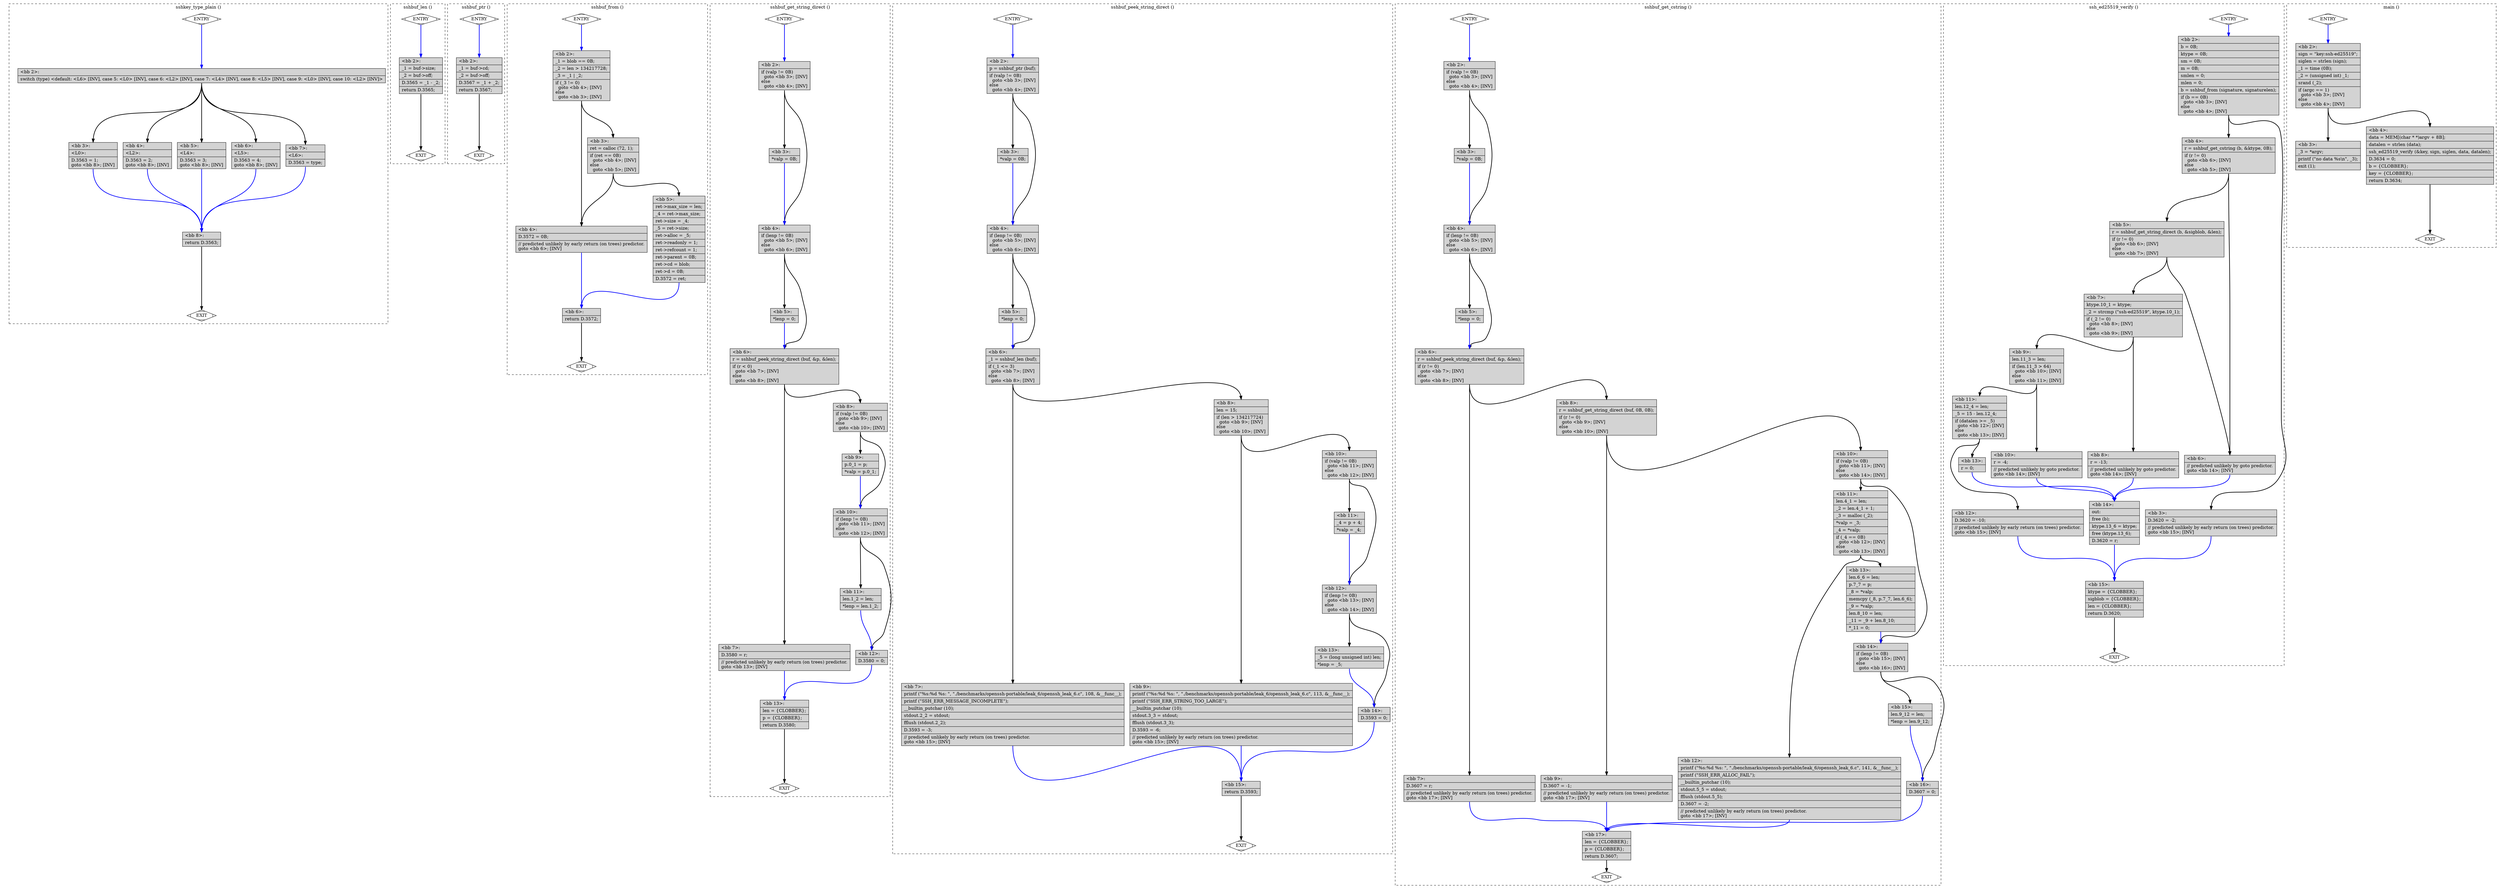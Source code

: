 digraph "test.o-openssh_leak_6.c.015t.cfg" {
overlap=false;
subgraph "cluster_sshkey_type_plain" {
	style="dashed";
	color="black";
	label="sshkey_type_plain ()";
	fn_22_basic_block_0 [shape=Mdiamond,style=filled,fillcolor=white,label="ENTRY"];

	fn_22_basic_block_1 [shape=Mdiamond,style=filled,fillcolor=white,label="EXIT"];

	fn_22_basic_block_2 [shape=record,style=filled,fillcolor=lightgrey,label="{\<bb\ 2\>:\l\
|switch\ (type)\ \<default:\ \<L6\>\ [INV],\ case\ 5:\ \<L0\>\ [INV],\ case\ 6:\ \<L2\>\ [INV],\ case\ 7:\ \<L4\>\ [INV],\ case\ 8:\ \<L5\>\ [INV],\ case\ 9:\ \<L0\>\ [INV],\ case\ 10:\ \<L2\>\ [INV]\>\l\
}"];

	fn_22_basic_block_3 [shape=record,style=filled,fillcolor=lightgrey,label="{\<bb\ 3\>:\l\
|\<L0\>:\l\
|D.3563\ =\ 1;\l\
goto\ \<bb\ 8\>;\ [INV]\l\
}"];

	fn_22_basic_block_4 [shape=record,style=filled,fillcolor=lightgrey,label="{\<bb\ 4\>:\l\
|\<L2\>:\l\
|D.3563\ =\ 2;\l\
goto\ \<bb\ 8\>;\ [INV]\l\
}"];

	fn_22_basic_block_5 [shape=record,style=filled,fillcolor=lightgrey,label="{\<bb\ 5\>:\l\
|\<L4\>:\l\
|D.3563\ =\ 3;\l\
goto\ \<bb\ 8\>;\ [INV]\l\
}"];

	fn_22_basic_block_6 [shape=record,style=filled,fillcolor=lightgrey,label="{\<bb\ 6\>:\l\
|\<L5\>:\l\
|D.3563\ =\ 4;\l\
goto\ \<bb\ 8\>;\ [INV]\l\
}"];

	fn_22_basic_block_7 [shape=record,style=filled,fillcolor=lightgrey,label="{\<bb\ 7\>:\l\
|\<L6\>:\l\
|D.3563\ =\ type;\l\
}"];

	fn_22_basic_block_8 [shape=record,style=filled,fillcolor=lightgrey,label="{\<bb\ 8\>:\l\
|return\ D.3563;\l\
}"];

	fn_22_basic_block_0:s -> fn_22_basic_block_2:n [style="solid,bold",color=blue,weight=100,constraint=true];
	fn_22_basic_block_2:s -> fn_22_basic_block_7:n [style="solid,bold",color=black,weight=10,constraint=true];
	fn_22_basic_block_2:s -> fn_22_basic_block_3:n [style="solid,bold",color=black,weight=10,constraint=true];
	fn_22_basic_block_2:s -> fn_22_basic_block_4:n [style="solid,bold",color=black,weight=10,constraint=true];
	fn_22_basic_block_2:s -> fn_22_basic_block_5:n [style="solid,bold",color=black,weight=10,constraint=true];
	fn_22_basic_block_2:s -> fn_22_basic_block_6:n [style="solid,bold",color=black,weight=10,constraint=true];
	fn_22_basic_block_3:s -> fn_22_basic_block_8:n [style="solid,bold",color=blue,weight=100,constraint=true];
	fn_22_basic_block_4:s -> fn_22_basic_block_8:n [style="solid,bold",color=blue,weight=100,constraint=true];
	fn_22_basic_block_5:s -> fn_22_basic_block_8:n [style="solid,bold",color=blue,weight=100,constraint=true];
	fn_22_basic_block_6:s -> fn_22_basic_block_8:n [style="solid,bold",color=blue,weight=100,constraint=true];
	fn_22_basic_block_7:s -> fn_22_basic_block_8:n [style="solid,bold",color=blue,weight=100,constraint=true];
	fn_22_basic_block_8:s -> fn_22_basic_block_1:n [style="solid,bold",color=black,weight=10,constraint=true];
	fn_22_basic_block_0:s -> fn_22_basic_block_1:n [style="invis",constraint=true];
}
subgraph "cluster_sshbuf_len" {
	style="dashed";
	color="black";
	label="sshbuf_len ()";
	fn_23_basic_block_0 [shape=Mdiamond,style=filled,fillcolor=white,label="ENTRY"];

	fn_23_basic_block_1 [shape=Mdiamond,style=filled,fillcolor=white,label="EXIT"];

	fn_23_basic_block_2 [shape=record,style=filled,fillcolor=lightgrey,label="{\<bb\ 2\>:\l\
|_1\ =\ buf-\>size;\l\
|_2\ =\ buf-\>off;\l\
|D.3565\ =\ _1\ -\ _2;\l\
|return\ D.3565;\l\
}"];

	fn_23_basic_block_0:s -> fn_23_basic_block_2:n [style="solid,bold",color=blue,weight=100,constraint=true];
	fn_23_basic_block_2:s -> fn_23_basic_block_1:n [style="solid,bold",color=black,weight=10,constraint=true];
	fn_23_basic_block_0:s -> fn_23_basic_block_1:n [style="invis",constraint=true];
}
subgraph "cluster_sshbuf_ptr" {
	style="dashed";
	color="black";
	label="sshbuf_ptr ()";
	fn_24_basic_block_0 [shape=Mdiamond,style=filled,fillcolor=white,label="ENTRY"];

	fn_24_basic_block_1 [shape=Mdiamond,style=filled,fillcolor=white,label="EXIT"];

	fn_24_basic_block_2 [shape=record,style=filled,fillcolor=lightgrey,label="{\<bb\ 2\>:\l\
|_1\ =\ buf-\>cd;\l\
|_2\ =\ buf-\>off;\l\
|D.3567\ =\ _1\ +\ _2;\l\
|return\ D.3567;\l\
}"];

	fn_24_basic_block_0:s -> fn_24_basic_block_2:n [style="solid,bold",color=blue,weight=100,constraint=true];
	fn_24_basic_block_2:s -> fn_24_basic_block_1:n [style="solid,bold",color=black,weight=10,constraint=true];
	fn_24_basic_block_0:s -> fn_24_basic_block_1:n [style="invis",constraint=true];
}
subgraph "cluster_sshbuf_from" {
	style="dashed";
	color="black";
	label="sshbuf_from ()";
	fn_25_basic_block_0 [shape=Mdiamond,style=filled,fillcolor=white,label="ENTRY"];

	fn_25_basic_block_1 [shape=Mdiamond,style=filled,fillcolor=white,label="EXIT"];

	fn_25_basic_block_2 [shape=record,style=filled,fillcolor=lightgrey,label="{\<bb\ 2\>:\l\
|_1\ =\ blob\ ==\ 0B;\l\
|_2\ =\ len\ \>\ 134217728;\l\
|_3\ =\ _1\ \|\ _2;\l\
|if\ (_3\ !=\ 0)\l\
\ \ goto\ \<bb\ 4\>;\ [INV]\l\
else\l\
\ \ goto\ \<bb\ 3\>;\ [INV]\l\
}"];

	fn_25_basic_block_3 [shape=record,style=filled,fillcolor=lightgrey,label="{\<bb\ 3\>:\l\
|ret\ =\ calloc\ (72,\ 1);\l\
|if\ (ret\ ==\ 0B)\l\
\ \ goto\ \<bb\ 4\>;\ [INV]\l\
else\l\
\ \ goto\ \<bb\ 5\>;\ [INV]\l\
}"];

	fn_25_basic_block_4 [shape=record,style=filled,fillcolor=lightgrey,label="{\<bb\ 4\>:\l\
|D.3572\ =\ 0B;\l\
|//\ predicted\ unlikely\ by\ early\ return\ (on\ trees)\ predictor.\l\
goto\ \<bb\ 6\>;\ [INV]\l\
}"];

	fn_25_basic_block_5 [shape=record,style=filled,fillcolor=lightgrey,label="{\<bb\ 5\>:\l\
|ret-\>max_size\ =\ len;\l\
|_4\ =\ ret-\>max_size;\l\
|ret-\>size\ =\ _4;\l\
|_5\ =\ ret-\>size;\l\
|ret-\>alloc\ =\ _5;\l\
|ret-\>readonly\ =\ 1;\l\
|ret-\>refcount\ =\ 1;\l\
|ret-\>parent\ =\ 0B;\l\
|ret-\>cd\ =\ blob;\l\
|ret-\>d\ =\ 0B;\l\
|D.3572\ =\ ret;\l\
}"];

	fn_25_basic_block_6 [shape=record,style=filled,fillcolor=lightgrey,label="{\<bb\ 6\>:\l\
|return\ D.3572;\l\
}"];

	fn_25_basic_block_0:s -> fn_25_basic_block_2:n [style="solid,bold",color=blue,weight=100,constraint=true];
	fn_25_basic_block_2:s -> fn_25_basic_block_4:n [style="solid,bold",color=black,weight=10,constraint=true];
	fn_25_basic_block_2:s -> fn_25_basic_block_3:n [style="solid,bold",color=black,weight=10,constraint=true];
	fn_25_basic_block_3:s -> fn_25_basic_block_4:n [style="solid,bold",color=black,weight=10,constraint=true];
	fn_25_basic_block_3:s -> fn_25_basic_block_5:n [style="solid,bold",color=black,weight=10,constraint=true];
	fn_25_basic_block_4:s -> fn_25_basic_block_6:n [style="solid,bold",color=blue,weight=100,constraint=true];
	fn_25_basic_block_5:s -> fn_25_basic_block_6:n [style="solid,bold",color=blue,weight=100,constraint=true];
	fn_25_basic_block_6:s -> fn_25_basic_block_1:n [style="solid,bold",color=black,weight=10,constraint=true];
	fn_25_basic_block_0:s -> fn_25_basic_block_1:n [style="invis",constraint=true];
}
subgraph "cluster_sshbuf_get_string_direct" {
	style="dashed";
	color="black";
	label="sshbuf_get_string_direct ()";
	fn_26_basic_block_0 [shape=Mdiamond,style=filled,fillcolor=white,label="ENTRY"];

	fn_26_basic_block_1 [shape=Mdiamond,style=filled,fillcolor=white,label="EXIT"];

	fn_26_basic_block_2 [shape=record,style=filled,fillcolor=lightgrey,label="{\<bb\ 2\>:\l\
|if\ (valp\ !=\ 0B)\l\
\ \ goto\ \<bb\ 3\>;\ [INV]\l\
else\l\
\ \ goto\ \<bb\ 4\>;\ [INV]\l\
}"];

	fn_26_basic_block_3 [shape=record,style=filled,fillcolor=lightgrey,label="{\<bb\ 3\>:\l\
|*valp\ =\ 0B;\l\
}"];

	fn_26_basic_block_4 [shape=record,style=filled,fillcolor=lightgrey,label="{\<bb\ 4\>:\l\
|if\ (lenp\ !=\ 0B)\l\
\ \ goto\ \<bb\ 5\>;\ [INV]\l\
else\l\
\ \ goto\ \<bb\ 6\>;\ [INV]\l\
}"];

	fn_26_basic_block_5 [shape=record,style=filled,fillcolor=lightgrey,label="{\<bb\ 5\>:\l\
|*lenp\ =\ 0;\l\
}"];

	fn_26_basic_block_6 [shape=record,style=filled,fillcolor=lightgrey,label="{\<bb\ 6\>:\l\
|r\ =\ sshbuf_peek_string_direct\ (buf,\ &p,\ &len);\l\
|if\ (r\ \<\ 0)\l\
\ \ goto\ \<bb\ 7\>;\ [INV]\l\
else\l\
\ \ goto\ \<bb\ 8\>;\ [INV]\l\
}"];

	fn_26_basic_block_7 [shape=record,style=filled,fillcolor=lightgrey,label="{\<bb\ 7\>:\l\
|D.3580\ =\ r;\l\
|//\ predicted\ unlikely\ by\ early\ return\ (on\ trees)\ predictor.\l\
goto\ \<bb\ 13\>;\ [INV]\l\
}"];

	fn_26_basic_block_8 [shape=record,style=filled,fillcolor=lightgrey,label="{\<bb\ 8\>:\l\
|if\ (valp\ !=\ 0B)\l\
\ \ goto\ \<bb\ 9\>;\ [INV]\l\
else\l\
\ \ goto\ \<bb\ 10\>;\ [INV]\l\
}"];

	fn_26_basic_block_9 [shape=record,style=filled,fillcolor=lightgrey,label="{\<bb\ 9\>:\l\
|p.0_1\ =\ p;\l\
|*valp\ =\ p.0_1;\l\
}"];

	fn_26_basic_block_10 [shape=record,style=filled,fillcolor=lightgrey,label="{\<bb\ 10\>:\l\
|if\ (lenp\ !=\ 0B)\l\
\ \ goto\ \<bb\ 11\>;\ [INV]\l\
else\l\
\ \ goto\ \<bb\ 12\>;\ [INV]\l\
}"];

	fn_26_basic_block_11 [shape=record,style=filled,fillcolor=lightgrey,label="{\<bb\ 11\>:\l\
|len.1_2\ =\ len;\l\
|*lenp\ =\ len.1_2;\l\
}"];

	fn_26_basic_block_12 [shape=record,style=filled,fillcolor=lightgrey,label="{\<bb\ 12\>:\l\
|D.3580\ =\ 0;\l\
}"];

	fn_26_basic_block_13 [shape=record,style=filled,fillcolor=lightgrey,label="{\<bb\ 13\>:\l\
|len\ =\ \{CLOBBER\};\l\
|p\ =\ \{CLOBBER\};\l\
|return\ D.3580;\l\
}"];

	fn_26_basic_block_0:s -> fn_26_basic_block_2:n [style="solid,bold",color=blue,weight=100,constraint=true];
	fn_26_basic_block_2:s -> fn_26_basic_block_3:n [style="solid,bold",color=black,weight=10,constraint=true];
	fn_26_basic_block_2:s -> fn_26_basic_block_4:n [style="solid,bold",color=black,weight=10,constraint=true];
	fn_26_basic_block_3:s -> fn_26_basic_block_4:n [style="solid,bold",color=blue,weight=100,constraint=true];
	fn_26_basic_block_4:s -> fn_26_basic_block_5:n [style="solid,bold",color=black,weight=10,constraint=true];
	fn_26_basic_block_4:s -> fn_26_basic_block_6:n [style="solid,bold",color=black,weight=10,constraint=true];
	fn_26_basic_block_5:s -> fn_26_basic_block_6:n [style="solid,bold",color=blue,weight=100,constraint=true];
	fn_26_basic_block_6:s -> fn_26_basic_block_7:n [style="solid,bold",color=black,weight=10,constraint=true];
	fn_26_basic_block_6:s -> fn_26_basic_block_8:n [style="solid,bold",color=black,weight=10,constraint=true];
	fn_26_basic_block_7:s -> fn_26_basic_block_13:n [style="solid,bold",color=blue,weight=100,constraint=true];
	fn_26_basic_block_8:s -> fn_26_basic_block_9:n [style="solid,bold",color=black,weight=10,constraint=true];
	fn_26_basic_block_8:s -> fn_26_basic_block_10:n [style="solid,bold",color=black,weight=10,constraint=true];
	fn_26_basic_block_9:s -> fn_26_basic_block_10:n [style="solid,bold",color=blue,weight=100,constraint=true];
	fn_26_basic_block_10:s -> fn_26_basic_block_11:n [style="solid,bold",color=black,weight=10,constraint=true];
	fn_26_basic_block_10:s -> fn_26_basic_block_12:n [style="solid,bold",color=black,weight=10,constraint=true];
	fn_26_basic_block_11:s -> fn_26_basic_block_12:n [style="solid,bold",color=blue,weight=100,constraint=true];
	fn_26_basic_block_12:s -> fn_26_basic_block_13:n [style="solid,bold",color=blue,weight=100,constraint=true];
	fn_26_basic_block_13:s -> fn_26_basic_block_1:n [style="solid,bold",color=black,weight=10,constraint=true];
	fn_26_basic_block_0:s -> fn_26_basic_block_1:n [style="invis",constraint=true];
}
subgraph "cluster_sshbuf_peek_string_direct" {
	style="dashed";
	color="black";
	label="sshbuf_peek_string_direct ()";
	fn_27_basic_block_0 [shape=Mdiamond,style=filled,fillcolor=white,label="ENTRY"];

	fn_27_basic_block_1 [shape=Mdiamond,style=filled,fillcolor=white,label="EXIT"];

	fn_27_basic_block_2 [shape=record,style=filled,fillcolor=lightgrey,label="{\<bb\ 2\>:\l\
|p\ =\ sshbuf_ptr\ (buf);\l\
|if\ (valp\ !=\ 0B)\l\
\ \ goto\ \<bb\ 3\>;\ [INV]\l\
else\l\
\ \ goto\ \<bb\ 4\>;\ [INV]\l\
}"];

	fn_27_basic_block_3 [shape=record,style=filled,fillcolor=lightgrey,label="{\<bb\ 3\>:\l\
|*valp\ =\ 0B;\l\
}"];

	fn_27_basic_block_4 [shape=record,style=filled,fillcolor=lightgrey,label="{\<bb\ 4\>:\l\
|if\ (lenp\ !=\ 0B)\l\
\ \ goto\ \<bb\ 5\>;\ [INV]\l\
else\l\
\ \ goto\ \<bb\ 6\>;\ [INV]\l\
}"];

	fn_27_basic_block_5 [shape=record,style=filled,fillcolor=lightgrey,label="{\<bb\ 5\>:\l\
|*lenp\ =\ 0;\l\
}"];

	fn_27_basic_block_6 [shape=record,style=filled,fillcolor=lightgrey,label="{\<bb\ 6\>:\l\
|_1\ =\ sshbuf_len\ (buf);\l\
|if\ (_1\ \<=\ 3)\l\
\ \ goto\ \<bb\ 7\>;\ [INV]\l\
else\l\
\ \ goto\ \<bb\ 8\>;\ [INV]\l\
}"];

	fn_27_basic_block_7 [shape=record,style=filled,fillcolor=lightgrey,label="{\<bb\ 7\>:\l\
|printf\ (\"%s:%d\ %s:\ \",\ \"./benchmarks/openssh-portable/leak_6/openssh_leak_6.c\",\ 108,\ &__func__);\l\
|printf\ (\"SSH_ERR_MESSAGE_INCOMPLETE\");\l\
|__builtin_putchar\ (10);\l\
|stdout.2_2\ =\ stdout;\l\
|fflush\ (stdout.2_2);\l\
|D.3593\ =\ -3;\l\
|//\ predicted\ unlikely\ by\ early\ return\ (on\ trees)\ predictor.\l\
goto\ \<bb\ 15\>;\ [INV]\l\
}"];

	fn_27_basic_block_8 [shape=record,style=filled,fillcolor=lightgrey,label="{\<bb\ 8\>:\l\
|len\ =\ 15;\l\
|if\ (len\ \>\ 134217724)\l\
\ \ goto\ \<bb\ 9\>;\ [INV]\l\
else\l\
\ \ goto\ \<bb\ 10\>;\ [INV]\l\
}"];

	fn_27_basic_block_9 [shape=record,style=filled,fillcolor=lightgrey,label="{\<bb\ 9\>:\l\
|printf\ (\"%s:%d\ %s:\ \",\ \"./benchmarks/openssh-portable/leak_6/openssh_leak_6.c\",\ 113,\ &__func__);\l\
|printf\ (\"SSH_ERR_STRING_TOO_LARGE\");\l\
|__builtin_putchar\ (10);\l\
|stdout.3_3\ =\ stdout;\l\
|fflush\ (stdout.3_3);\l\
|D.3593\ =\ -6;\l\
|//\ predicted\ unlikely\ by\ early\ return\ (on\ trees)\ predictor.\l\
goto\ \<bb\ 15\>;\ [INV]\l\
}"];

	fn_27_basic_block_10 [shape=record,style=filled,fillcolor=lightgrey,label="{\<bb\ 10\>:\l\
|if\ (valp\ !=\ 0B)\l\
\ \ goto\ \<bb\ 11\>;\ [INV]\l\
else\l\
\ \ goto\ \<bb\ 12\>;\ [INV]\l\
}"];

	fn_27_basic_block_11 [shape=record,style=filled,fillcolor=lightgrey,label="{\<bb\ 11\>:\l\
|_4\ =\ p\ +\ 4;\l\
|*valp\ =\ _4;\l\
}"];

	fn_27_basic_block_12 [shape=record,style=filled,fillcolor=lightgrey,label="{\<bb\ 12\>:\l\
|if\ (lenp\ !=\ 0B)\l\
\ \ goto\ \<bb\ 13\>;\ [INV]\l\
else\l\
\ \ goto\ \<bb\ 14\>;\ [INV]\l\
}"];

	fn_27_basic_block_13 [shape=record,style=filled,fillcolor=lightgrey,label="{\<bb\ 13\>:\l\
|_5\ =\ (long\ unsigned\ int)\ len;\l\
|*lenp\ =\ _5;\l\
}"];

	fn_27_basic_block_14 [shape=record,style=filled,fillcolor=lightgrey,label="{\<bb\ 14\>:\l\
|D.3593\ =\ 0;\l\
}"];

	fn_27_basic_block_15 [shape=record,style=filled,fillcolor=lightgrey,label="{\<bb\ 15\>:\l\
|return\ D.3593;\l\
}"];

	fn_27_basic_block_0:s -> fn_27_basic_block_2:n [style="solid,bold",color=blue,weight=100,constraint=true];
	fn_27_basic_block_2:s -> fn_27_basic_block_3:n [style="solid,bold",color=black,weight=10,constraint=true];
	fn_27_basic_block_2:s -> fn_27_basic_block_4:n [style="solid,bold",color=black,weight=10,constraint=true];
	fn_27_basic_block_3:s -> fn_27_basic_block_4:n [style="solid,bold",color=blue,weight=100,constraint=true];
	fn_27_basic_block_4:s -> fn_27_basic_block_5:n [style="solid,bold",color=black,weight=10,constraint=true];
	fn_27_basic_block_4:s -> fn_27_basic_block_6:n [style="solid,bold",color=black,weight=10,constraint=true];
	fn_27_basic_block_5:s -> fn_27_basic_block_6:n [style="solid,bold",color=blue,weight=100,constraint=true];
	fn_27_basic_block_6:s -> fn_27_basic_block_7:n [style="solid,bold",color=black,weight=10,constraint=true];
	fn_27_basic_block_6:s -> fn_27_basic_block_8:n [style="solid,bold",color=black,weight=10,constraint=true];
	fn_27_basic_block_7:s -> fn_27_basic_block_15:n [style="solid,bold",color=blue,weight=100,constraint=true];
	fn_27_basic_block_8:s -> fn_27_basic_block_9:n [style="solid,bold",color=black,weight=10,constraint=true];
	fn_27_basic_block_8:s -> fn_27_basic_block_10:n [style="solid,bold",color=black,weight=10,constraint=true];
	fn_27_basic_block_9:s -> fn_27_basic_block_15:n [style="solid,bold",color=blue,weight=100,constraint=true];
	fn_27_basic_block_10:s -> fn_27_basic_block_11:n [style="solid,bold",color=black,weight=10,constraint=true];
	fn_27_basic_block_10:s -> fn_27_basic_block_12:n [style="solid,bold",color=black,weight=10,constraint=true];
	fn_27_basic_block_11:s -> fn_27_basic_block_12:n [style="solid,bold",color=blue,weight=100,constraint=true];
	fn_27_basic_block_12:s -> fn_27_basic_block_13:n [style="solid,bold",color=black,weight=10,constraint=true];
	fn_27_basic_block_12:s -> fn_27_basic_block_14:n [style="solid,bold",color=black,weight=10,constraint=true];
	fn_27_basic_block_13:s -> fn_27_basic_block_14:n [style="solid,bold",color=blue,weight=100,constraint=true];
	fn_27_basic_block_14:s -> fn_27_basic_block_15:n [style="solid,bold",color=blue,weight=100,constraint=true];
	fn_27_basic_block_15:s -> fn_27_basic_block_1:n [style="solid,bold",color=black,weight=10,constraint=true];
	fn_27_basic_block_0:s -> fn_27_basic_block_1:n [style="invis",constraint=true];
}
subgraph "cluster_sshbuf_get_cstring" {
	style="dashed";
	color="black";
	label="sshbuf_get_cstring ()";
	fn_28_basic_block_0 [shape=Mdiamond,style=filled,fillcolor=white,label="ENTRY"];

	fn_28_basic_block_1 [shape=Mdiamond,style=filled,fillcolor=white,label="EXIT"];

	fn_28_basic_block_2 [shape=record,style=filled,fillcolor=lightgrey,label="{\<bb\ 2\>:\l\
|if\ (valp\ !=\ 0B)\l\
\ \ goto\ \<bb\ 3\>;\ [INV]\l\
else\l\
\ \ goto\ \<bb\ 4\>;\ [INV]\l\
}"];

	fn_28_basic_block_3 [shape=record,style=filled,fillcolor=lightgrey,label="{\<bb\ 3\>:\l\
|*valp\ =\ 0B;\l\
}"];

	fn_28_basic_block_4 [shape=record,style=filled,fillcolor=lightgrey,label="{\<bb\ 4\>:\l\
|if\ (lenp\ !=\ 0B)\l\
\ \ goto\ \<bb\ 5\>;\ [INV]\l\
else\l\
\ \ goto\ \<bb\ 6\>;\ [INV]\l\
}"];

	fn_28_basic_block_5 [shape=record,style=filled,fillcolor=lightgrey,label="{\<bb\ 5\>:\l\
|*lenp\ =\ 0;\l\
}"];

	fn_28_basic_block_6 [shape=record,style=filled,fillcolor=lightgrey,label="{\<bb\ 6\>:\l\
|r\ =\ sshbuf_peek_string_direct\ (buf,\ &p,\ &len);\l\
|if\ (r\ !=\ 0)\l\
\ \ goto\ \<bb\ 7\>;\ [INV]\l\
else\l\
\ \ goto\ \<bb\ 8\>;\ [INV]\l\
}"];

	fn_28_basic_block_7 [shape=record,style=filled,fillcolor=lightgrey,label="{\<bb\ 7\>:\l\
|D.3607\ =\ r;\l\
|//\ predicted\ unlikely\ by\ early\ return\ (on\ trees)\ predictor.\l\
goto\ \<bb\ 17\>;\ [INV]\l\
}"];

	fn_28_basic_block_8 [shape=record,style=filled,fillcolor=lightgrey,label="{\<bb\ 8\>:\l\
|r\ =\ sshbuf_get_string_direct\ (buf,\ 0B,\ 0B);\l\
|if\ (r\ !=\ 0)\l\
\ \ goto\ \<bb\ 9\>;\ [INV]\l\
else\l\
\ \ goto\ \<bb\ 10\>;\ [INV]\l\
}"];

	fn_28_basic_block_9 [shape=record,style=filled,fillcolor=lightgrey,label="{\<bb\ 9\>:\l\
|D.3607\ =\ -1;\l\
|//\ predicted\ unlikely\ by\ early\ return\ (on\ trees)\ predictor.\l\
goto\ \<bb\ 17\>;\ [INV]\l\
}"];

	fn_28_basic_block_10 [shape=record,style=filled,fillcolor=lightgrey,label="{\<bb\ 10\>:\l\
|if\ (valp\ !=\ 0B)\l\
\ \ goto\ \<bb\ 11\>;\ [INV]\l\
else\l\
\ \ goto\ \<bb\ 14\>;\ [INV]\l\
}"];

	fn_28_basic_block_11 [shape=record,style=filled,fillcolor=lightgrey,label="{\<bb\ 11\>:\l\
|len.4_1\ =\ len;\l\
|_2\ =\ len.4_1\ +\ 1;\l\
|_3\ =\ malloc\ (_2);\l\
|*valp\ =\ _3;\l\
|_4\ =\ *valp;\l\
|if\ (_4\ ==\ 0B)\l\
\ \ goto\ \<bb\ 12\>;\ [INV]\l\
else\l\
\ \ goto\ \<bb\ 13\>;\ [INV]\l\
}"];

	fn_28_basic_block_12 [shape=record,style=filled,fillcolor=lightgrey,label="{\<bb\ 12\>:\l\
|printf\ (\"%s:%d\ %s:\ \",\ \"./benchmarks/openssh-portable/leak_6/openssh_leak_6.c\",\ 141,\ &__func__);\l\
|printf\ (\"SSH_ERR_ALLOC_FAIL\");\l\
|__builtin_putchar\ (10);\l\
|stdout.5_5\ =\ stdout;\l\
|fflush\ (stdout.5_5);\l\
|D.3607\ =\ -2;\l\
|//\ predicted\ unlikely\ by\ early\ return\ (on\ trees)\ predictor.\l\
goto\ \<bb\ 17\>;\ [INV]\l\
}"];

	fn_28_basic_block_13 [shape=record,style=filled,fillcolor=lightgrey,label="{\<bb\ 13\>:\l\
|len.6_6\ =\ len;\l\
|p.7_7\ =\ p;\l\
|_8\ =\ *valp;\l\
|memcpy\ (_8,\ p.7_7,\ len.6_6);\l\
|_9\ =\ *valp;\l\
|len.8_10\ =\ len;\l\
|_11\ =\ _9\ +\ len.8_10;\l\
|*_11\ =\ 0;\l\
}"];

	fn_28_basic_block_14 [shape=record,style=filled,fillcolor=lightgrey,label="{\<bb\ 14\>:\l\
|if\ (lenp\ !=\ 0B)\l\
\ \ goto\ \<bb\ 15\>;\ [INV]\l\
else\l\
\ \ goto\ \<bb\ 16\>;\ [INV]\l\
}"];

	fn_28_basic_block_15 [shape=record,style=filled,fillcolor=lightgrey,label="{\<bb\ 15\>:\l\
|len.9_12\ =\ len;\l\
|*lenp\ =\ len.9_12;\l\
}"];

	fn_28_basic_block_16 [shape=record,style=filled,fillcolor=lightgrey,label="{\<bb\ 16\>:\l\
|D.3607\ =\ 0;\l\
}"];

	fn_28_basic_block_17 [shape=record,style=filled,fillcolor=lightgrey,label="{\<bb\ 17\>:\l\
|len\ =\ \{CLOBBER\};\l\
|p\ =\ \{CLOBBER\};\l\
|return\ D.3607;\l\
}"];

	fn_28_basic_block_0:s -> fn_28_basic_block_2:n [style="solid,bold",color=blue,weight=100,constraint=true];
	fn_28_basic_block_2:s -> fn_28_basic_block_3:n [style="solid,bold",color=black,weight=10,constraint=true];
	fn_28_basic_block_2:s -> fn_28_basic_block_4:n [style="solid,bold",color=black,weight=10,constraint=true];
	fn_28_basic_block_3:s -> fn_28_basic_block_4:n [style="solid,bold",color=blue,weight=100,constraint=true];
	fn_28_basic_block_4:s -> fn_28_basic_block_5:n [style="solid,bold",color=black,weight=10,constraint=true];
	fn_28_basic_block_4:s -> fn_28_basic_block_6:n [style="solid,bold",color=black,weight=10,constraint=true];
	fn_28_basic_block_5:s -> fn_28_basic_block_6:n [style="solid,bold",color=blue,weight=100,constraint=true];
	fn_28_basic_block_6:s -> fn_28_basic_block_7:n [style="solid,bold",color=black,weight=10,constraint=true];
	fn_28_basic_block_6:s -> fn_28_basic_block_8:n [style="solid,bold",color=black,weight=10,constraint=true];
	fn_28_basic_block_7:s -> fn_28_basic_block_17:n [style="solid,bold",color=blue,weight=100,constraint=true];
	fn_28_basic_block_8:s -> fn_28_basic_block_9:n [style="solid,bold",color=black,weight=10,constraint=true];
	fn_28_basic_block_8:s -> fn_28_basic_block_10:n [style="solid,bold",color=black,weight=10,constraint=true];
	fn_28_basic_block_9:s -> fn_28_basic_block_17:n [style="solid,bold",color=blue,weight=100,constraint=true];
	fn_28_basic_block_10:s -> fn_28_basic_block_11:n [style="solid,bold",color=black,weight=10,constraint=true];
	fn_28_basic_block_10:s -> fn_28_basic_block_14:n [style="solid,bold",color=black,weight=10,constraint=true];
	fn_28_basic_block_11:s -> fn_28_basic_block_12:n [style="solid,bold",color=black,weight=10,constraint=true];
	fn_28_basic_block_11:s -> fn_28_basic_block_13:n [style="solid,bold",color=black,weight=10,constraint=true];
	fn_28_basic_block_12:s -> fn_28_basic_block_17:n [style="solid,bold",color=blue,weight=100,constraint=true];
	fn_28_basic_block_13:s -> fn_28_basic_block_14:n [style="solid,bold",color=blue,weight=100,constraint=true];
	fn_28_basic_block_14:s -> fn_28_basic_block_15:n [style="solid,bold",color=black,weight=10,constraint=true];
	fn_28_basic_block_14:s -> fn_28_basic_block_16:n [style="solid,bold",color=black,weight=10,constraint=true];
	fn_28_basic_block_15:s -> fn_28_basic_block_16:n [style="solid,bold",color=blue,weight=100,constraint=true];
	fn_28_basic_block_16:s -> fn_28_basic_block_17:n [style="solid,bold",color=blue,weight=100,constraint=true];
	fn_28_basic_block_17:s -> fn_28_basic_block_1:n [style="solid,bold",color=black,weight=10,constraint=true];
	fn_28_basic_block_0:s -> fn_28_basic_block_1:n [style="invis",constraint=true];
}
subgraph "cluster_ssh_ed25519_verify" {
	style="dashed";
	color="black";
	label="ssh_ed25519_verify ()";
	fn_29_basic_block_0 [shape=Mdiamond,style=filled,fillcolor=white,label="ENTRY"];

	fn_29_basic_block_1 [shape=Mdiamond,style=filled,fillcolor=white,label="EXIT"];

	fn_29_basic_block_2 [shape=record,style=filled,fillcolor=lightgrey,label="{\<bb\ 2\>:\l\
|b\ =\ 0B;\l\
|ktype\ =\ 0B;\l\
|sm\ =\ 0B;\l\
|m\ =\ 0B;\l\
|smlen\ =\ 0;\l\
|mlen\ =\ 0;\l\
|b\ =\ sshbuf_from\ (signature,\ signaturelen);\l\
|if\ (b\ ==\ 0B)\l\
\ \ goto\ \<bb\ 3\>;\ [INV]\l\
else\l\
\ \ goto\ \<bb\ 4\>;\ [INV]\l\
}"];

	fn_29_basic_block_3 [shape=record,style=filled,fillcolor=lightgrey,label="{\<bb\ 3\>:\l\
|D.3620\ =\ -2;\l\
|//\ predicted\ unlikely\ by\ early\ return\ (on\ trees)\ predictor.\l\
goto\ \<bb\ 15\>;\ [INV]\l\
}"];

	fn_29_basic_block_4 [shape=record,style=filled,fillcolor=lightgrey,label="{\<bb\ 4\>:\l\
|r\ =\ sshbuf_get_cstring\ (b,\ &ktype,\ 0B);\l\
|if\ (r\ !=\ 0)\l\
\ \ goto\ \<bb\ 6\>;\ [INV]\l\
else\l\
\ \ goto\ \<bb\ 5\>;\ [INV]\l\
}"];

	fn_29_basic_block_5 [shape=record,style=filled,fillcolor=lightgrey,label="{\<bb\ 5\>:\l\
|r\ =\ sshbuf_get_string_direct\ (b,\ &sigblob,\ &len);\l\
|if\ (r\ !=\ 0)\l\
\ \ goto\ \<bb\ 6\>;\ [INV]\l\
else\l\
\ \ goto\ \<bb\ 7\>;\ [INV]\l\
}"];

	fn_29_basic_block_6 [shape=record,style=filled,fillcolor=lightgrey,label="{\<bb\ 6\>:\l\
|//\ predicted\ unlikely\ by\ goto\ predictor.\l\
goto\ \<bb\ 14\>;\ [INV]\l\
}"];

	fn_29_basic_block_7 [shape=record,style=filled,fillcolor=lightgrey,label="{\<bb\ 7\>:\l\
|ktype.10_1\ =\ ktype;\l\
|_2\ =\ strcmp\ (\"ssh-ed25519\",\ ktype.10_1);\l\
|if\ (_2\ !=\ 0)\l\
\ \ goto\ \<bb\ 8\>;\ [INV]\l\
else\l\
\ \ goto\ \<bb\ 9\>;\ [INV]\l\
}"];

	fn_29_basic_block_8 [shape=record,style=filled,fillcolor=lightgrey,label="{\<bb\ 8\>:\l\
|r\ =\ -13;\l\
|//\ predicted\ unlikely\ by\ goto\ predictor.\l\
goto\ \<bb\ 14\>;\ [INV]\l\
}"];

	fn_29_basic_block_9 [shape=record,style=filled,fillcolor=lightgrey,label="{\<bb\ 9\>:\l\
|len.11_3\ =\ len;\l\
|if\ (len.11_3\ \>\ 64)\l\
\ \ goto\ \<bb\ 10\>;\ [INV]\l\
else\l\
\ \ goto\ \<bb\ 11\>;\ [INV]\l\
}"];

	fn_29_basic_block_10 [shape=record,style=filled,fillcolor=lightgrey,label="{\<bb\ 10\>:\l\
|r\ =\ -4;\l\
|//\ predicted\ unlikely\ by\ goto\ predictor.\l\
goto\ \<bb\ 14\>;\ [INV]\l\
}"];

	fn_29_basic_block_11 [shape=record,style=filled,fillcolor=lightgrey,label="{\<bb\ 11\>:\l\
|len.12_4\ =\ len;\l\
|_5\ =\ 15\ -\ len.12_4;\l\
|if\ (datalen\ \>=\ _5)\l\
\ \ goto\ \<bb\ 12\>;\ [INV]\l\
else\l\
\ \ goto\ \<bb\ 13\>;\ [INV]\l\
}"];

	fn_29_basic_block_12 [shape=record,style=filled,fillcolor=lightgrey,label="{\<bb\ 12\>:\l\
|D.3620\ =\ -10;\l\
|//\ predicted\ unlikely\ by\ early\ return\ (on\ trees)\ predictor.\l\
goto\ \<bb\ 15\>;\ [INV]\l\
}"];

	fn_29_basic_block_13 [shape=record,style=filled,fillcolor=lightgrey,label="{\<bb\ 13\>:\l\
|r\ =\ 0;\l\
}"];

	fn_29_basic_block_14 [shape=record,style=filled,fillcolor=lightgrey,label="{\<bb\ 14\>:\l\
|out:\l\
|free\ (b);\l\
|ktype.13_6\ =\ ktype;\l\
|free\ (ktype.13_6);\l\
|D.3620\ =\ r;\l\
}"];

	fn_29_basic_block_15 [shape=record,style=filled,fillcolor=lightgrey,label="{\<bb\ 15\>:\l\
|ktype\ =\ \{CLOBBER\};\l\
|sigblob\ =\ \{CLOBBER\};\l\
|len\ =\ \{CLOBBER\};\l\
|return\ D.3620;\l\
}"];

	fn_29_basic_block_0:s -> fn_29_basic_block_2:n [style="solid,bold",color=blue,weight=100,constraint=true];
	fn_29_basic_block_2:s -> fn_29_basic_block_3:n [style="solid,bold",color=black,weight=10,constraint=true];
	fn_29_basic_block_2:s -> fn_29_basic_block_4:n [style="solid,bold",color=black,weight=10,constraint=true];
	fn_29_basic_block_3:s -> fn_29_basic_block_15:n [style="solid,bold",color=blue,weight=100,constraint=true];
	fn_29_basic_block_4:s -> fn_29_basic_block_6:n [style="solid,bold",color=black,weight=10,constraint=true];
	fn_29_basic_block_4:s -> fn_29_basic_block_5:n [style="solid,bold",color=black,weight=10,constraint=true];
	fn_29_basic_block_5:s -> fn_29_basic_block_6:n [style="solid,bold",color=black,weight=10,constraint=true];
	fn_29_basic_block_5:s -> fn_29_basic_block_7:n [style="solid,bold",color=black,weight=10,constraint=true];
	fn_29_basic_block_6:s -> fn_29_basic_block_14:n [style="solid,bold",color=blue,weight=100,constraint=true];
	fn_29_basic_block_7:s -> fn_29_basic_block_8:n [style="solid,bold",color=black,weight=10,constraint=true];
	fn_29_basic_block_7:s -> fn_29_basic_block_9:n [style="solid,bold",color=black,weight=10,constraint=true];
	fn_29_basic_block_8:s -> fn_29_basic_block_14:n [style="solid,bold",color=blue,weight=100,constraint=true];
	fn_29_basic_block_9:s -> fn_29_basic_block_10:n [style="solid,bold",color=black,weight=10,constraint=true];
	fn_29_basic_block_9:s -> fn_29_basic_block_11:n [style="solid,bold",color=black,weight=10,constraint=true];
	fn_29_basic_block_10:s -> fn_29_basic_block_14:n [style="solid,bold",color=blue,weight=100,constraint=true];
	fn_29_basic_block_11:s -> fn_29_basic_block_12:n [style="solid,bold",color=black,weight=10,constraint=true];
	fn_29_basic_block_11:s -> fn_29_basic_block_13:n [style="solid,bold",color=black,weight=10,constraint=true];
	fn_29_basic_block_12:s -> fn_29_basic_block_15:n [style="solid,bold",color=blue,weight=100,constraint=true];
	fn_29_basic_block_13:s -> fn_29_basic_block_14:n [style="solid,bold",color=blue,weight=100,constraint=true];
	fn_29_basic_block_14:s -> fn_29_basic_block_15:n [style="solid,bold",color=blue,weight=100,constraint=true];
	fn_29_basic_block_15:s -> fn_29_basic_block_1:n [style="solid,bold",color=black,weight=10,constraint=true];
	fn_29_basic_block_0:s -> fn_29_basic_block_1:n [style="invis",constraint=true];
}
subgraph "cluster_main" {
	style="dashed";
	color="black";
	label="main ()";
	fn_30_basic_block_0 [shape=Mdiamond,style=filled,fillcolor=white,label="ENTRY"];

	fn_30_basic_block_1 [shape=Mdiamond,style=filled,fillcolor=white,label="EXIT"];

	fn_30_basic_block_2 [shape=record,style=filled,fillcolor=lightgrey,label="{\<bb\ 2\>:\l\
|sign\ =\ \"key:ssh-ed25519\";\l\
|siglen\ =\ strlen\ (sign);\l\
|_1\ =\ time\ (0B);\l\
|_2\ =\ (unsigned\ int)\ _1;\l\
|srand\ (_2);\l\
|if\ (argc\ ==\ 1)\l\
\ \ goto\ \<bb\ 3\>;\ [INV]\l\
else\l\
\ \ goto\ \<bb\ 4\>;\ [INV]\l\
}"];

	fn_30_basic_block_3 [shape=record,style=filled,fillcolor=lightgrey,label="{\<bb\ 3\>:\l\
|_3\ =\ *argv;\l\
|printf\ (\"no\ data\ %s\\n\",\ _3);\l\
|exit\ (1);\l\
}"];

	fn_30_basic_block_4 [shape=record,style=filled,fillcolor=lightgrey,label="{\<bb\ 4\>:\l\
|data\ =\ MEM[(char\ *\ *)argv\ +\ 8B];\l\
|datalen\ =\ strlen\ (data);\l\
|ssh_ed25519_verify\ (&key,\ sign,\ siglen,\ data,\ datalen);\l\
|D.3634\ =\ 0;\l\
|b\ =\ \{CLOBBER\};\l\
|key\ =\ \{CLOBBER\};\l\
|return\ D.3634;\l\
}"];

	fn_30_basic_block_0:s -> fn_30_basic_block_2:n [style="solid,bold",color=blue,weight=100,constraint=true];
	fn_30_basic_block_2:s -> fn_30_basic_block_3:n [style="solid,bold",color=black,weight=10,constraint=true];
	fn_30_basic_block_2:s -> fn_30_basic_block_4:n [style="solid,bold",color=black,weight=10,constraint=true];
	fn_30_basic_block_4:s -> fn_30_basic_block_1:n [style="solid,bold",color=black,weight=10,constraint=true];
	fn_30_basic_block_0:s -> fn_30_basic_block_1:n [style="invis",constraint=true];
}
}
